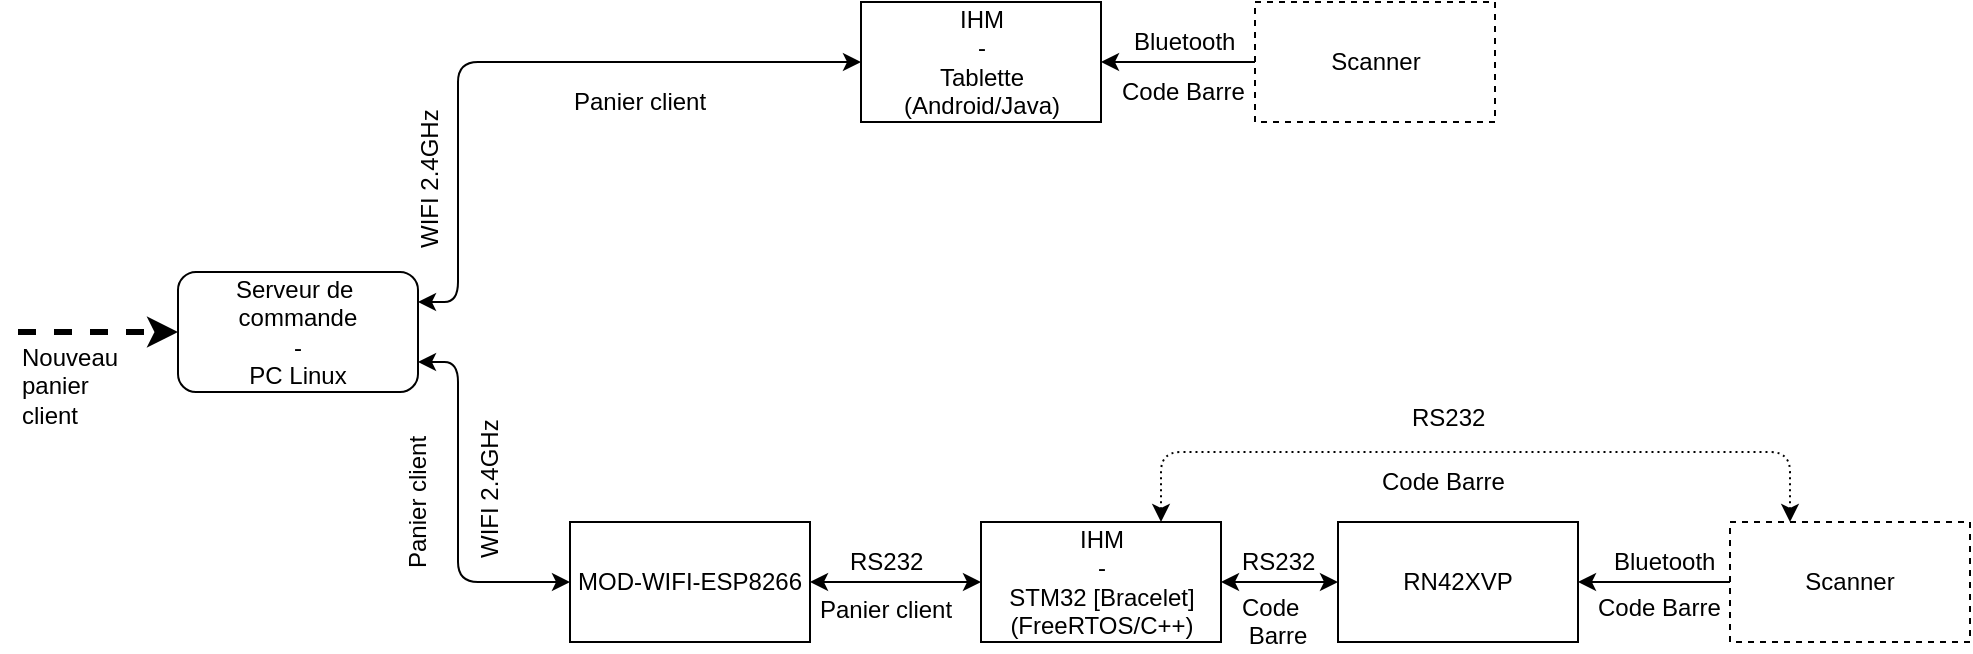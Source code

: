<mxfile version="10.6.6" type="device"><diagram id="uALeIJlG2sla2og1HsY2" name="Page-1"><mxGraphModel dx="1394" dy="792" grid="1" gridSize="10" guides="1" tooltips="1" connect="1" arrows="1" fold="1" page="1" pageScale="1" pageWidth="1169" pageHeight="827" math="0" shadow="0"><root><mxCell id="0"/><mxCell id="1" parent="0"/><mxCell id="LP-8S1Ly4jVHWai6tJdo-1" value="Serveur de&amp;nbsp;&lt;br&gt;commande&lt;br&gt;-&lt;br&gt;PC Linux&lt;br&gt;" style="rounded=1;whiteSpace=wrap;html=1;" vertex="1" parent="1"><mxGeometry x="94" y="350" width="120" height="60" as="geometry"/></mxCell><mxCell id="LP-8S1Ly4jVHWai6tJdo-2" value="" style="endArrow=classic;html=1;entryX=0;entryY=0.5;entryDx=0;entryDy=0;strokeWidth=3;dashed=1;" edge="1" parent="1" target="LP-8S1Ly4jVHWai6tJdo-1"><mxGeometry width="50" height="50" relative="1" as="geometry"><mxPoint x="14" y="380" as="sourcePoint"/><mxPoint x="34" y="350" as="targetPoint"/></mxGeometry></mxCell><mxCell id="LP-8S1Ly4jVHWai6tJdo-3" value="Nouveau&lt;br&gt;panier&lt;br&gt;client&lt;br&gt;" style="text;html=1;resizable=0;points=[];autosize=1;align=left;verticalAlign=top;spacingTop=-4;" vertex="1" parent="1"><mxGeometry x="14" y="383" width="70" height="40" as="geometry"/></mxCell><mxCell id="LP-8S1Ly4jVHWai6tJdo-4" value="IHM&lt;br&gt;-&lt;br&gt;Tablette (Android/Java)&lt;br&gt;" style="rounded=0;whiteSpace=wrap;html=1;" vertex="1" parent="1"><mxGeometry x="435.5" y="215" width="120" height="60" as="geometry"/></mxCell><mxCell id="LP-8S1Ly4jVHWai6tJdo-5" value="IHM&lt;br&gt;-&lt;br&gt;STM32 [Bracelet]&lt;br&gt;(FreeRTOS/C++)&lt;br&gt;" style="rounded=0;whiteSpace=wrap;html=1;" vertex="1" parent="1"><mxGeometry x="495.5" y="475" width="120" height="60" as="geometry"/></mxCell><mxCell id="LP-8S1Ly4jVHWai6tJdo-8" value="" style="endArrow=classic;html=1;strokeWidth=1;entryX=0;entryY=0.5;entryDx=0;entryDy=0;exitX=1;exitY=0.25;exitDx=0;exitDy=0;edgeStyle=orthogonalEdgeStyle;startArrow=classic;startFill=1;" edge="1" parent="1" source="LP-8S1Ly4jVHWai6tJdo-1" target="LP-8S1Ly4jVHWai6tJdo-4"><mxGeometry width="50" height="50" relative="1" as="geometry"><mxPoint x="154" y="320" as="sourcePoint"/><mxPoint x="204" y="270" as="targetPoint"/><Array as="points"><mxPoint x="234" y="365"/><mxPoint x="234" y="245"/></Array></mxGeometry></mxCell><mxCell id="LP-8S1Ly4jVHWai6tJdo-9" value="" style="endArrow=classic;html=1;strokeWidth=1;exitX=1;exitY=0.75;exitDx=0;exitDy=0;edgeStyle=orthogonalEdgeStyle;startArrow=classic;startFill=1;" edge="1" parent="1" source="LP-8S1Ly4jVHWai6tJdo-1"><mxGeometry width="50" height="50" relative="1" as="geometry"><mxPoint x="184" y="530" as="sourcePoint"/><mxPoint x="290" y="505" as="targetPoint"/><Array as="points"><mxPoint x="234" y="395"/><mxPoint x="234" y="505"/></Array></mxGeometry></mxCell><mxCell id="LP-8S1Ly4jVHWai6tJdo-13" value="" style="endArrow=classic;html=1;strokeWidth=1;entryX=1;entryY=0.5;entryDx=0;entryDy=0;exitX=0;exitY=0.5;exitDx=0;exitDy=0;exitPerimeter=0;" edge="1" parent="1" target="LP-8S1Ly4jVHWai6tJdo-4"><mxGeometry width="50" height="50" relative="1" as="geometry"><mxPoint x="642.5" y="245" as="sourcePoint"/><mxPoint x="622.5" y="355" as="targetPoint"/></mxGeometry></mxCell><mxCell id="LP-8S1Ly4jVHWai6tJdo-15" value="Scanner" style="rounded=0;whiteSpace=wrap;html=1;dashed=1;" vertex="1" parent="1"><mxGeometry x="632.5" y="215" width="120" height="60" as="geometry"/></mxCell><mxCell id="LP-8S1Ly4jVHWai6tJdo-16" value="Scanner" style="rounded=0;whiteSpace=wrap;html=1;dashed=1;" vertex="1" parent="1"><mxGeometry x="870" y="475" width="120" height="60" as="geometry"/></mxCell><mxCell id="LP-8S1Ly4jVHWai6tJdo-17" value="RN42XVP" style="rounded=0;whiteSpace=wrap;html=1;" vertex="1" parent="1"><mxGeometry x="674" y="475" width="120" height="60" as="geometry"/></mxCell><mxCell id="LP-8S1Ly4jVHWai6tJdo-18" value="" style="endArrow=classic;html=1;strokeWidth=1;exitX=0.75;exitY=0;exitDx=0;exitDy=0;entryX=0.25;entryY=0;entryDx=0;entryDy=0;edgeStyle=orthogonalEdgeStyle;dashed=1;dashPattern=1 2;startArrow=classic;startFill=1;" edge="1" parent="1" source="LP-8S1Ly4jVHWai6tJdo-5" target="LP-8S1Ly4jVHWai6tJdo-16"><mxGeometry width="50" height="50" relative="1" as="geometry"><mxPoint x="720" y="470" as="sourcePoint"/><mxPoint x="770" y="420" as="targetPoint"/><Array as="points"><mxPoint x="586" y="440"/><mxPoint x="900" y="440"/></Array></mxGeometry></mxCell><mxCell id="LP-8S1Ly4jVHWai6tJdo-19" value="" style="endArrow=classic;html=1;strokeWidth=1;entryX=1;entryY=0.5;entryDx=0;entryDy=0;exitX=0;exitY=0.5;exitDx=0;exitDy=0;startArrow=classic;startFill=1;" edge="1" parent="1" source="LP-8S1Ly4jVHWai6tJdo-17" target="LP-8S1Ly4jVHWai6tJdo-5"><mxGeometry width="50" height="50" relative="1" as="geometry"><mxPoint x="540" y="640" as="sourcePoint"/><mxPoint x="590" y="590" as="targetPoint"/></mxGeometry></mxCell><mxCell id="LP-8S1Ly4jVHWai6tJdo-20" value="" style="endArrow=classic;html=1;strokeWidth=1;entryX=1;entryY=0.5;entryDx=0;entryDy=0;exitX=0;exitY=0.5;exitDx=0;exitDy=0;" edge="1" parent="1" source="LP-8S1Ly4jVHWai6tJdo-16" target="LP-8S1Ly4jVHWai6tJdo-17"><mxGeometry width="50" height="50" relative="1" as="geometry"><mxPoint x="780" y="600" as="sourcePoint"/><mxPoint x="830" y="550" as="targetPoint"/></mxGeometry></mxCell><mxCell id="LP-8S1Ly4jVHWai6tJdo-21" value="MOD-WIFI-ESP8266" style="rounded=0;whiteSpace=wrap;html=1;" vertex="1" parent="1"><mxGeometry x="290" y="475" width="120" height="60" as="geometry"/></mxCell><mxCell id="LP-8S1Ly4jVHWai6tJdo-24" value="" style="endArrow=classic;html=1;strokeWidth=1;entryX=0;entryY=0.5;entryDx=0;entryDy=0;exitX=1;exitY=0.5;exitDx=0;exitDy=0;startArrow=classic;startFill=1;" edge="1" parent="1" source="LP-8S1Ly4jVHWai6tJdo-21" target="LP-8S1Ly4jVHWai6tJdo-5"><mxGeometry width="50" height="50" relative="1" as="geometry"><mxPoint x="400" y="650" as="sourcePoint"/><mxPoint x="450" y="600" as="targetPoint"/></mxGeometry></mxCell><mxCell id="LP-8S1Ly4jVHWai6tJdo-25" value="RS232" style="text;html=1;resizable=0;points=[];autosize=1;align=left;verticalAlign=top;spacingTop=-4;" vertex="1" parent="1"><mxGeometry x="709" y="413" width="50" height="20" as="geometry"/></mxCell><mxCell id="LP-8S1Ly4jVHWai6tJdo-26" value="Bluetooth" style="text;html=1;resizable=0;points=[];autosize=1;align=left;verticalAlign=top;spacingTop=-4;" vertex="1" parent="1"><mxGeometry x="810" y="485" width="70" height="20" as="geometry"/></mxCell><mxCell id="LP-8S1Ly4jVHWai6tJdo-27" value="RS232" style="text;html=1;resizable=0;points=[];autosize=1;align=left;verticalAlign=top;spacingTop=-4;" vertex="1" parent="1"><mxGeometry x="428" y="485" width="50" height="20" as="geometry"/></mxCell><mxCell id="LP-8S1Ly4jVHWai6tJdo-28" value="RS232" style="text;html=1;resizable=0;points=[];autosize=1;align=left;verticalAlign=top;spacingTop=-4;" vertex="1" parent="1"><mxGeometry x="624" y="485" width="50" height="20" as="geometry"/></mxCell><mxCell id="LP-8S1Ly4jVHWai6tJdo-29" value="WIFI 2.4GHz" style="text;html=1;resizable=0;points=[];autosize=1;align=left;verticalAlign=top;spacingTop=-4;flipH=0;flipV=1;direction=west;rotation=-90;" vertex="1" parent="1"><mxGeometry x="210" y="445" width="80" height="20" as="geometry"/></mxCell><mxCell id="LP-8S1Ly4jVHWai6tJdo-30" value="WIFI 2.4GHz" style="text;html=1;resizable=0;points=[];autosize=1;align=left;verticalAlign=top;spacingTop=-4;flipH=0;flipV=1;direction=west;rotation=-90;" vertex="1" parent="1"><mxGeometry x="180" y="290" width="80" height="20" as="geometry"/></mxCell><mxCell id="LP-8S1Ly4jVHWai6tJdo-31" value="Bluetooth" style="text;html=1;resizable=0;points=[];autosize=1;align=left;verticalAlign=top;spacingTop=-4;" vertex="1" parent="1"><mxGeometry x="570" y="225" width="70" height="20" as="geometry"/></mxCell><mxCell id="LP-8S1Ly4jVHWai6tJdo-32" value="Panier client" style="text;html=1;resizable=0;points=[];autosize=1;align=left;verticalAlign=top;spacingTop=-4;" vertex="1" parent="1"><mxGeometry x="290" y="255" width="80" height="20" as="geometry"/></mxCell><mxCell id="LP-8S1Ly4jVHWai6tJdo-33" value="Panier client" style="text;html=1;resizable=0;points=[];autosize=1;align=left;verticalAlign=top;spacingTop=-4;rotation=-90;" vertex="1" parent="1"><mxGeometry x="174" y="450" width="80" height="20" as="geometry"/></mxCell><mxCell id="LP-8S1Ly4jVHWai6tJdo-34" value="Panier client" style="text;html=1;resizable=0;points=[];autosize=1;align=left;verticalAlign=top;spacingTop=-4;" vertex="1" parent="1"><mxGeometry x="413" y="509" width="80" height="20" as="geometry"/></mxCell><mxCell id="LP-8S1Ly4jVHWai6tJdo-35" value="Code Barre" style="text;html=1;resizable=0;points=[];autosize=1;align=left;verticalAlign=top;spacingTop=-4;" vertex="1" parent="1"><mxGeometry x="564" y="250" width="80" height="20" as="geometry"/></mxCell><mxCell id="LP-8S1Ly4jVHWai6tJdo-36" value="Code Barre&lt;br&gt;&lt;br&gt;" style="text;html=1;resizable=0;points=[];autosize=1;align=left;verticalAlign=top;spacingTop=-4;" vertex="1" parent="1"><mxGeometry x="694" y="445" width="80" height="30" as="geometry"/></mxCell><mxCell id="LP-8S1Ly4jVHWai6tJdo-37" value="Code Barre" style="text;html=1;resizable=0;points=[];autosize=1;align=left;verticalAlign=top;spacingTop=-4;" vertex="1" parent="1"><mxGeometry x="802" y="508" width="80" height="20" as="geometry"/></mxCell><mxCell id="LP-8S1Ly4jVHWai6tJdo-38" value="Code&lt;br&gt;&amp;nbsp;Barre" style="text;html=1;resizable=0;points=[];autosize=1;align=left;verticalAlign=top;spacingTop=-4;" vertex="1" parent="1"><mxGeometry x="624" y="508" width="50" height="30" as="geometry"/></mxCell></root></mxGraphModel></diagram></mxfile>
